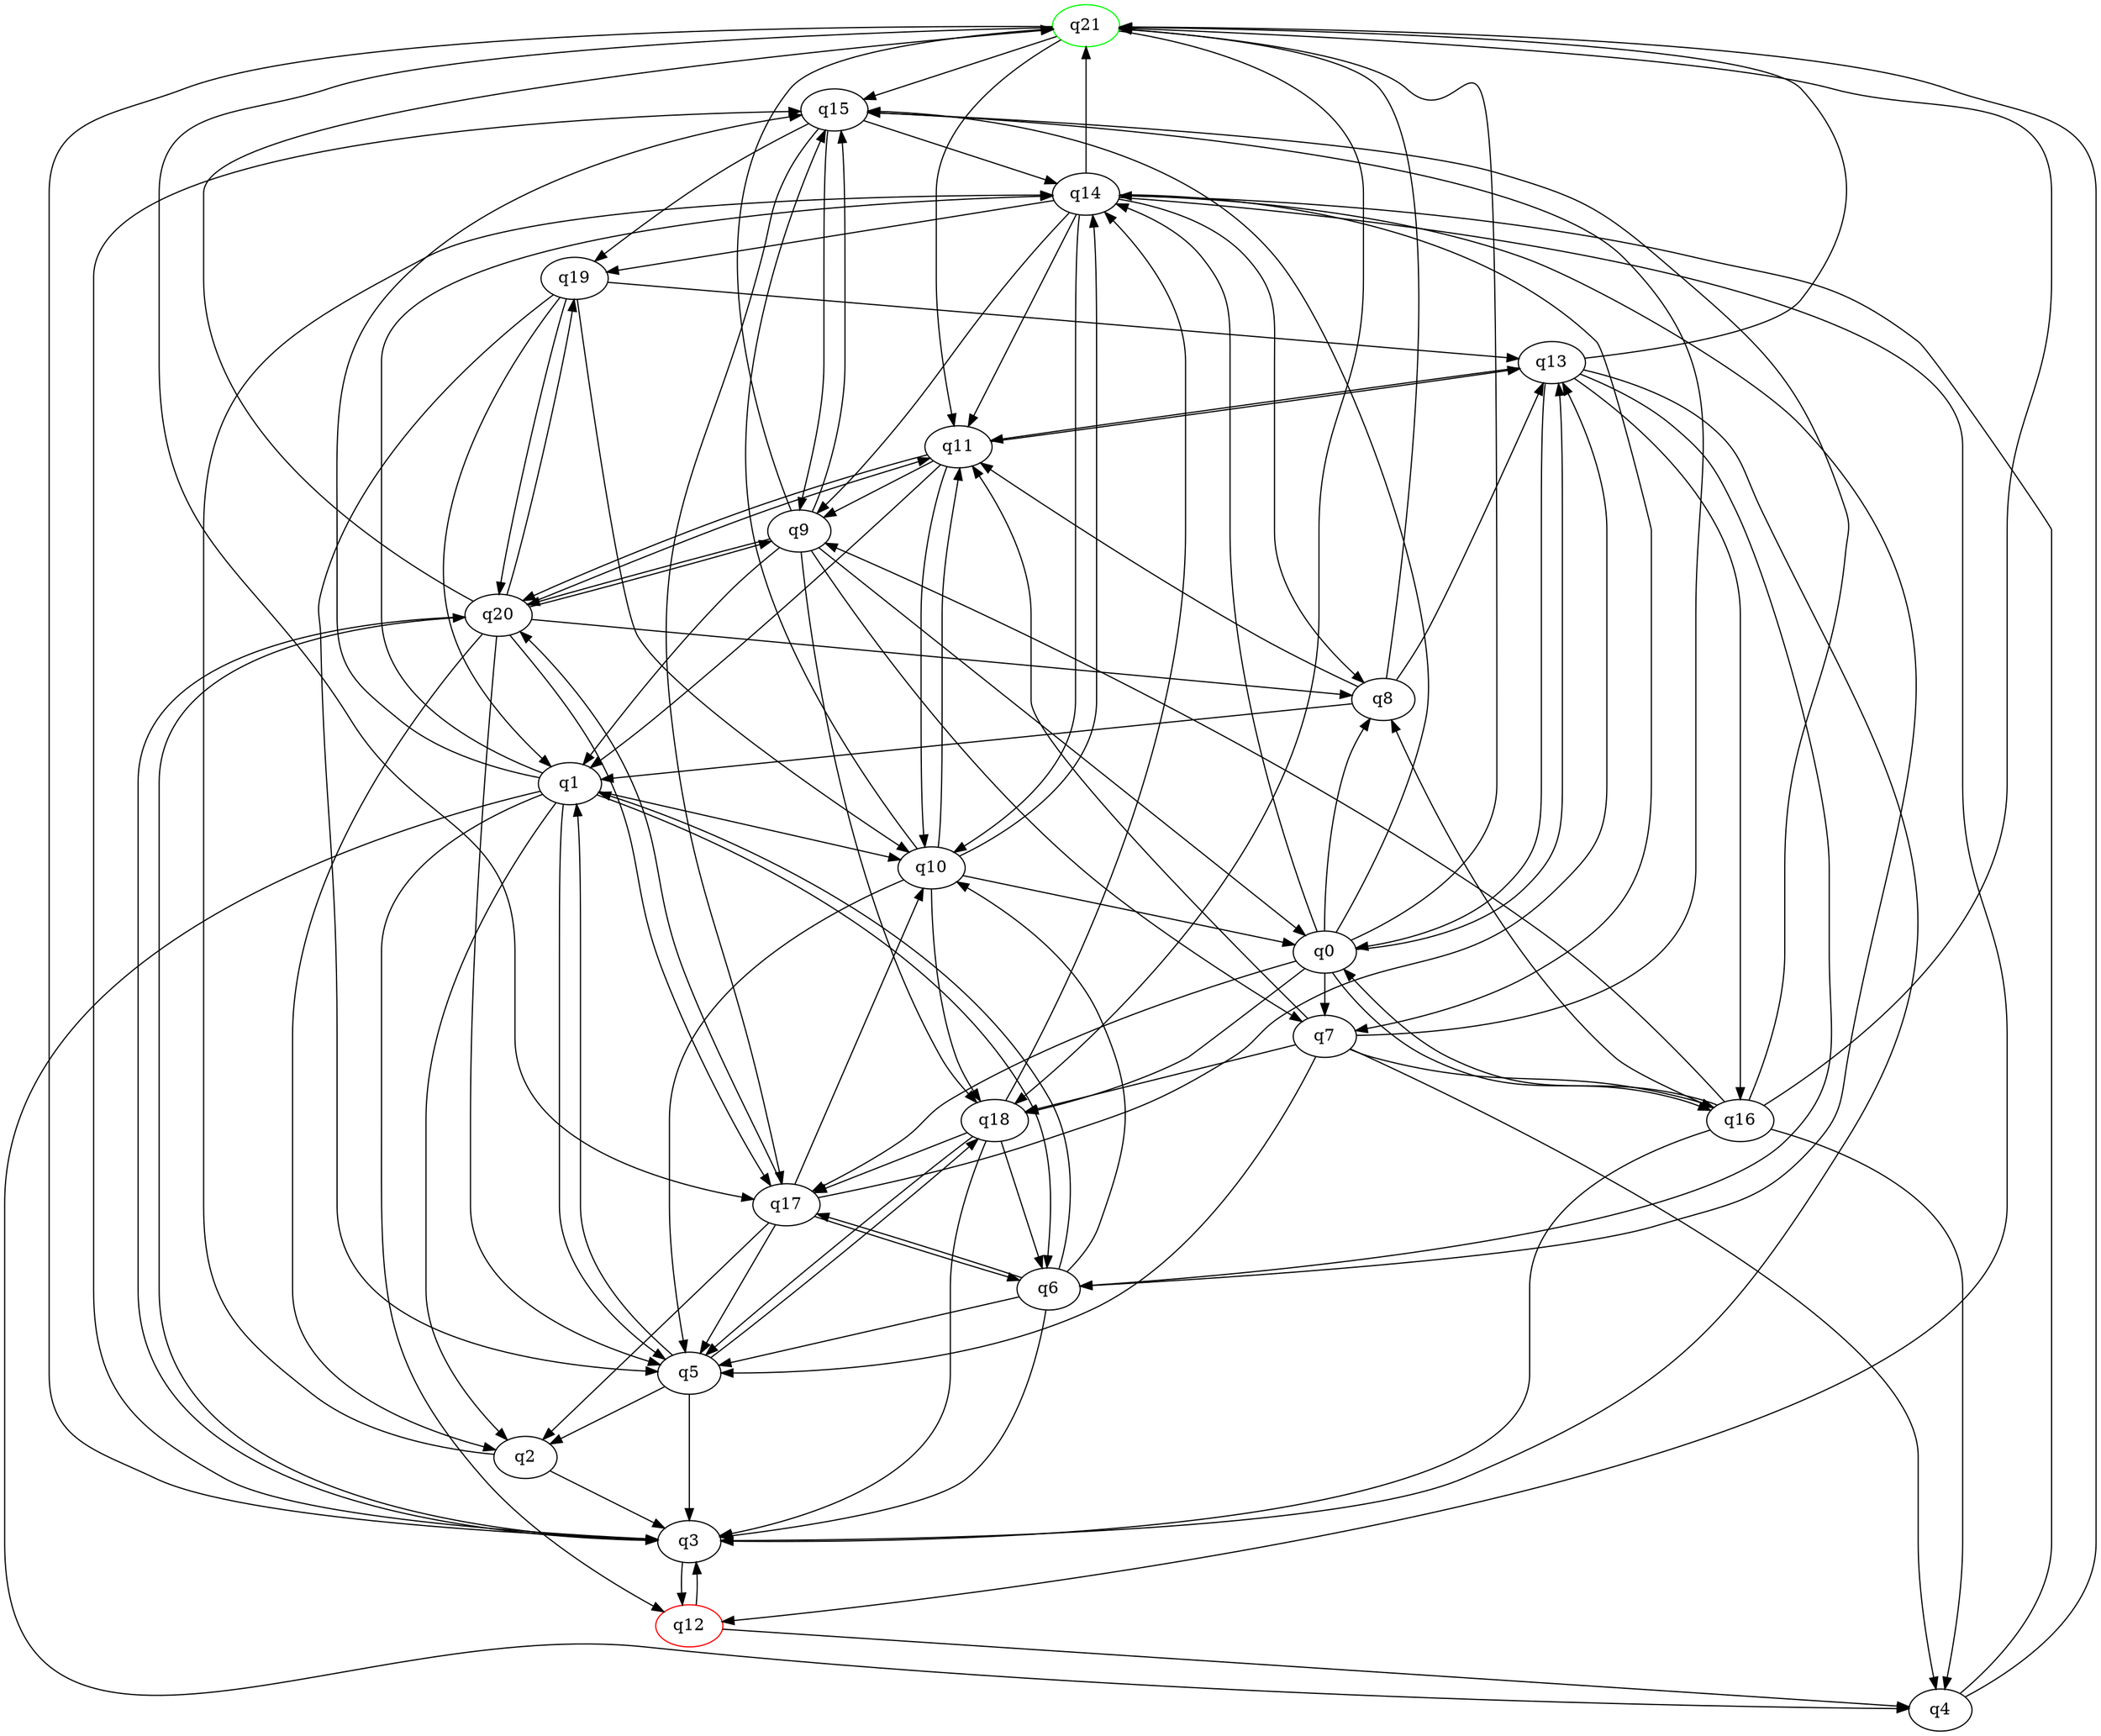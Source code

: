 digraph A{
q21 [initial=1,color=green];
q12 [final=1,color=red];
q0 -> q7;
q0 -> q8;
q0 -> q13;
q0 -> q14;
q0 -> q15;
q0 -> q16;
q0 -> q17;
q0 -> q18;
q0 -> q21;
q1 -> q2;
q1 -> q4;
q1 -> q5;
q1 -> q6;
q1 -> q10;
q1 -> q12;
q1 -> q14;
q1 -> q15;
q2 -> q3;
q2 -> q14;
q3 -> q12;
q3 -> q15;
q3 -> q20;
q4 -> q14;
q4 -> q21;
q5 -> q1;
q5 -> q2;
q5 -> q3;
q5 -> q18;
q6 -> q1;
q6 -> q3;
q6 -> q5;
q6 -> q10;
q6 -> q17;
q7 -> q4;
q7 -> q5;
q7 -> q11;
q7 -> q15;
q7 -> q16;
q7 -> q18;
q8 -> q1;
q8 -> q11;
q8 -> q13;
q8 -> q21;
q9 -> q0;
q9 -> q1;
q9 -> q7;
q9 -> q15;
q9 -> q18;
q9 -> q20;
q9 -> q21;
q10 -> q0;
q10 -> q5;
q10 -> q11;
q10 -> q14;
q10 -> q15;
q10 -> q18;
q11 -> q1;
q11 -> q9;
q11 -> q10;
q11 -> q13;
q11 -> q20;
q12 -> q3;
q12 -> q4;
q13 -> q0;
q13 -> q3;
q13 -> q6;
q13 -> q11;
q13 -> q16;
q13 -> q21;
q14 -> q6;
q14 -> q7;
q14 -> q8;
q14 -> q9;
q14 -> q10;
q14 -> q11;
q14 -> q12;
q14 -> q19;
q14 -> q21;
q15 -> q9;
q15 -> q14;
q15 -> q17;
q15 -> q19;
q16 -> q0;
q16 -> q3;
q16 -> q4;
q16 -> q8;
q16 -> q9;
q16 -> q15;
q16 -> q21;
q17 -> q2;
q17 -> q5;
q17 -> q6;
q17 -> q10;
q17 -> q13;
q17 -> q20;
q18 -> q3;
q18 -> q5;
q18 -> q6;
q18 -> q14;
q18 -> q17;
q19 -> q1;
q19 -> q5;
q19 -> q10;
q19 -> q13;
q19 -> q20;
q20 -> q2;
q20 -> q3;
q20 -> q5;
q20 -> q8;
q20 -> q9;
q20 -> q11;
q20 -> q17;
q20 -> q19;
q20 -> q21;
q21 -> q3;
q21 -> q11;
q21 -> q15;
q21 -> q17;
q21 -> q18;
}